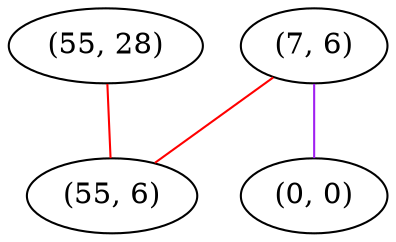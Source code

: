 graph "" {
"(55, 28)";
"(7, 6)";
"(0, 0)";
"(55, 6)";
"(55, 28)" -- "(55, 6)"  [color=red, key=0, weight=1];
"(7, 6)" -- "(55, 6)"  [color=red, key=0, weight=1];
"(7, 6)" -- "(0, 0)"  [color=purple, key=0, weight=4];
}
